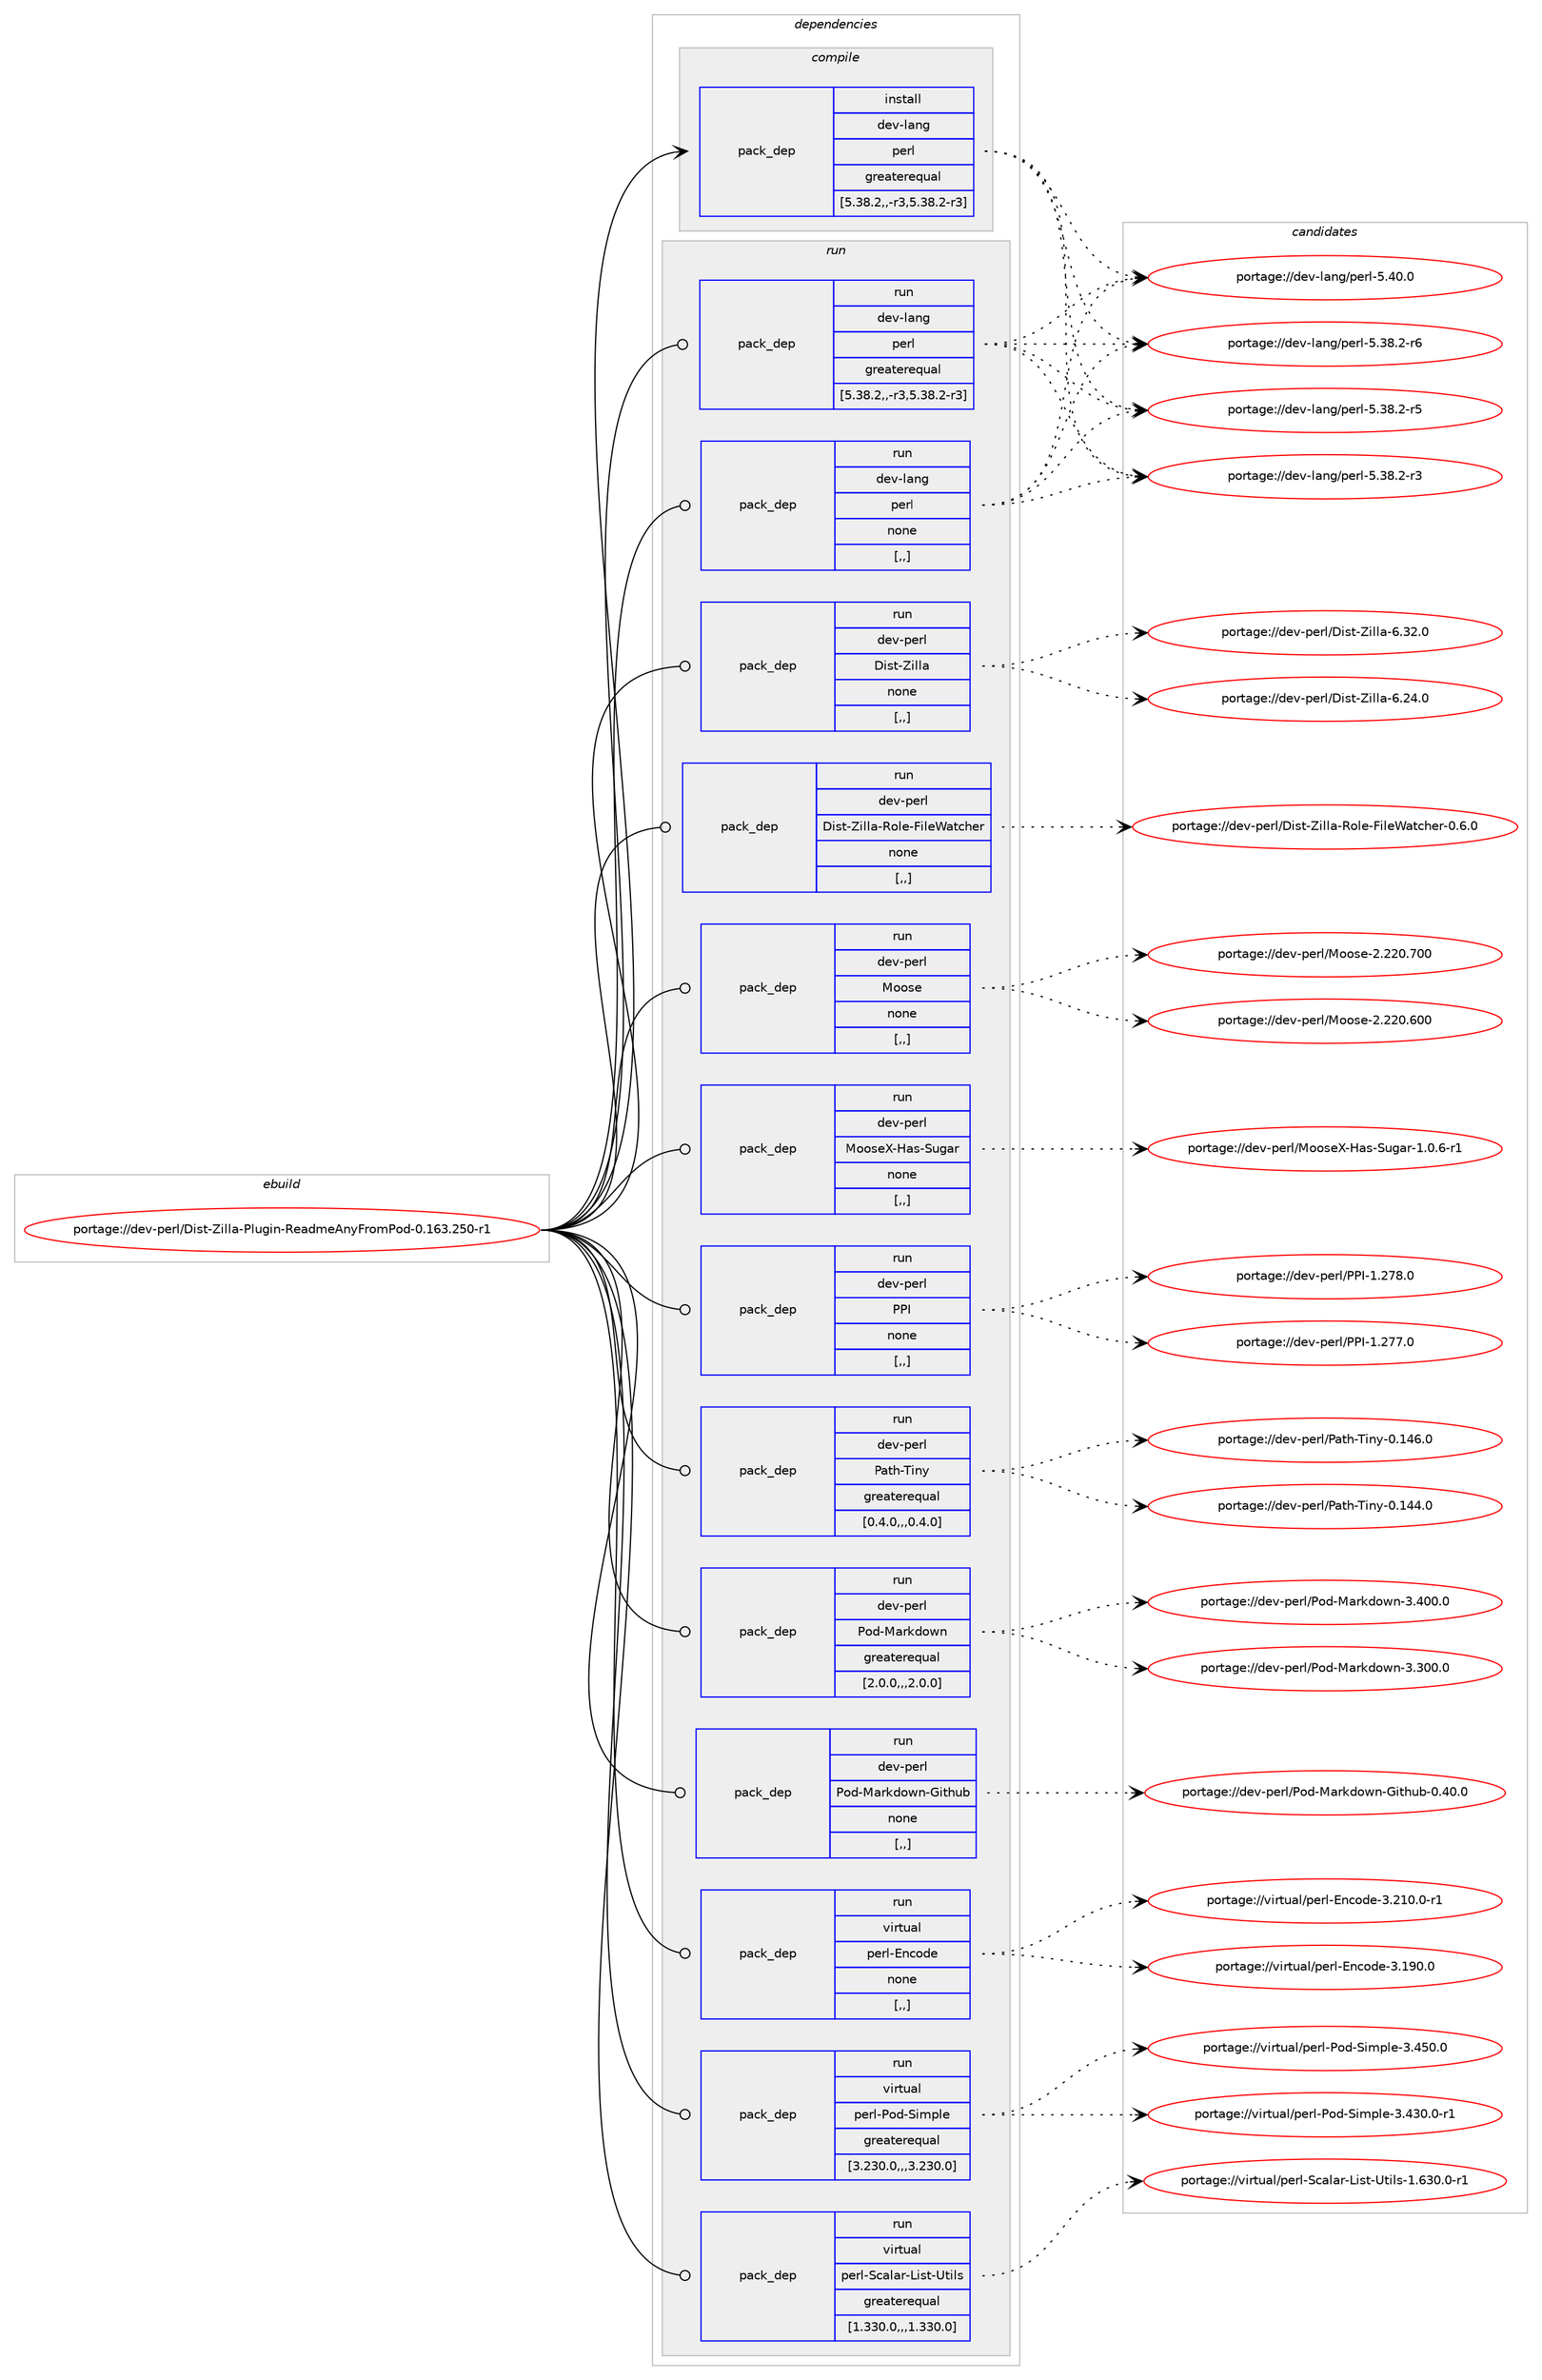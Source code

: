 digraph prolog {

# *************
# Graph options
# *************

newrank=true;
concentrate=true;
compound=true;
graph [rankdir=LR,fontname=Helvetica,fontsize=10,ranksep=1.5];#, ranksep=2.5, nodesep=0.2];
edge  [arrowhead=vee];
node  [fontname=Helvetica,fontsize=10];

# **********
# The ebuild
# **********

subgraph cluster_leftcol {
color=gray;
label=<<i>ebuild</i>>;
id [label="portage://dev-perl/Dist-Zilla-Plugin-ReadmeAnyFromPod-0.163.250-r1", color=red, width=4, href="../dev-perl/Dist-Zilla-Plugin-ReadmeAnyFromPod-0.163.250-r1.svg"];
}

# ****************
# The dependencies
# ****************

subgraph cluster_midcol {
color=gray;
label=<<i>dependencies</i>>;
subgraph cluster_compile {
fillcolor="#eeeeee";
style=filled;
label=<<i>compile</i>>;
subgraph pack98674 {
dependency129774 [label=<<TABLE BORDER="0" CELLBORDER="1" CELLSPACING="0" CELLPADDING="4" WIDTH="220"><TR><TD ROWSPAN="6" CELLPADDING="30">pack_dep</TD></TR><TR><TD WIDTH="110">install</TD></TR><TR><TD>dev-lang</TD></TR><TR><TD>perl</TD></TR><TR><TD>greaterequal</TD></TR><TR><TD>[5.38.2,,-r3,5.38.2-r3]</TD></TR></TABLE>>, shape=none, color=blue];
}
id:e -> dependency129774:w [weight=20,style="solid",arrowhead="vee"];
}
subgraph cluster_compileandrun {
fillcolor="#eeeeee";
style=filled;
label=<<i>compile and run</i>>;
}
subgraph cluster_run {
fillcolor="#eeeeee";
style=filled;
label=<<i>run</i>>;
subgraph pack98675 {
dependency129775 [label=<<TABLE BORDER="0" CELLBORDER="1" CELLSPACING="0" CELLPADDING="4" WIDTH="220"><TR><TD ROWSPAN="6" CELLPADDING="30">pack_dep</TD></TR><TR><TD WIDTH="110">run</TD></TR><TR><TD>dev-lang</TD></TR><TR><TD>perl</TD></TR><TR><TD>greaterequal</TD></TR><TR><TD>[5.38.2,,-r3,5.38.2-r3]</TD></TR></TABLE>>, shape=none, color=blue];
}
id:e -> dependency129775:w [weight=20,style="solid",arrowhead="odot"];
subgraph pack98676 {
dependency129776 [label=<<TABLE BORDER="0" CELLBORDER="1" CELLSPACING="0" CELLPADDING="4" WIDTH="220"><TR><TD ROWSPAN="6" CELLPADDING="30">pack_dep</TD></TR><TR><TD WIDTH="110">run</TD></TR><TR><TD>dev-lang</TD></TR><TR><TD>perl</TD></TR><TR><TD>none</TD></TR><TR><TD>[,,]</TD></TR></TABLE>>, shape=none, color=blue];
}
id:e -> dependency129776:w [weight=20,style="solid",arrowhead="odot"];
subgraph pack98677 {
dependency129777 [label=<<TABLE BORDER="0" CELLBORDER="1" CELLSPACING="0" CELLPADDING="4" WIDTH="220"><TR><TD ROWSPAN="6" CELLPADDING="30">pack_dep</TD></TR><TR><TD WIDTH="110">run</TD></TR><TR><TD>dev-perl</TD></TR><TR><TD>Dist-Zilla</TD></TR><TR><TD>none</TD></TR><TR><TD>[,,]</TD></TR></TABLE>>, shape=none, color=blue];
}
id:e -> dependency129777:w [weight=20,style="solid",arrowhead="odot"];
subgraph pack98678 {
dependency129778 [label=<<TABLE BORDER="0" CELLBORDER="1" CELLSPACING="0" CELLPADDING="4" WIDTH="220"><TR><TD ROWSPAN="6" CELLPADDING="30">pack_dep</TD></TR><TR><TD WIDTH="110">run</TD></TR><TR><TD>dev-perl</TD></TR><TR><TD>Dist-Zilla-Role-FileWatcher</TD></TR><TR><TD>none</TD></TR><TR><TD>[,,]</TD></TR></TABLE>>, shape=none, color=blue];
}
id:e -> dependency129778:w [weight=20,style="solid",arrowhead="odot"];
subgraph pack98679 {
dependency129779 [label=<<TABLE BORDER="0" CELLBORDER="1" CELLSPACING="0" CELLPADDING="4" WIDTH="220"><TR><TD ROWSPAN="6" CELLPADDING="30">pack_dep</TD></TR><TR><TD WIDTH="110">run</TD></TR><TR><TD>dev-perl</TD></TR><TR><TD>Moose</TD></TR><TR><TD>none</TD></TR><TR><TD>[,,]</TD></TR></TABLE>>, shape=none, color=blue];
}
id:e -> dependency129779:w [weight=20,style="solid",arrowhead="odot"];
subgraph pack98680 {
dependency129780 [label=<<TABLE BORDER="0" CELLBORDER="1" CELLSPACING="0" CELLPADDING="4" WIDTH="220"><TR><TD ROWSPAN="6" CELLPADDING="30">pack_dep</TD></TR><TR><TD WIDTH="110">run</TD></TR><TR><TD>dev-perl</TD></TR><TR><TD>MooseX-Has-Sugar</TD></TR><TR><TD>none</TD></TR><TR><TD>[,,]</TD></TR></TABLE>>, shape=none, color=blue];
}
id:e -> dependency129780:w [weight=20,style="solid",arrowhead="odot"];
subgraph pack98681 {
dependency129781 [label=<<TABLE BORDER="0" CELLBORDER="1" CELLSPACING="0" CELLPADDING="4" WIDTH="220"><TR><TD ROWSPAN="6" CELLPADDING="30">pack_dep</TD></TR><TR><TD WIDTH="110">run</TD></TR><TR><TD>dev-perl</TD></TR><TR><TD>PPI</TD></TR><TR><TD>none</TD></TR><TR><TD>[,,]</TD></TR></TABLE>>, shape=none, color=blue];
}
id:e -> dependency129781:w [weight=20,style="solid",arrowhead="odot"];
subgraph pack98682 {
dependency129782 [label=<<TABLE BORDER="0" CELLBORDER="1" CELLSPACING="0" CELLPADDING="4" WIDTH="220"><TR><TD ROWSPAN="6" CELLPADDING="30">pack_dep</TD></TR><TR><TD WIDTH="110">run</TD></TR><TR><TD>dev-perl</TD></TR><TR><TD>Path-Tiny</TD></TR><TR><TD>greaterequal</TD></TR><TR><TD>[0.4.0,,,0.4.0]</TD></TR></TABLE>>, shape=none, color=blue];
}
id:e -> dependency129782:w [weight=20,style="solid",arrowhead="odot"];
subgraph pack98683 {
dependency129783 [label=<<TABLE BORDER="0" CELLBORDER="1" CELLSPACING="0" CELLPADDING="4" WIDTH="220"><TR><TD ROWSPAN="6" CELLPADDING="30">pack_dep</TD></TR><TR><TD WIDTH="110">run</TD></TR><TR><TD>dev-perl</TD></TR><TR><TD>Pod-Markdown</TD></TR><TR><TD>greaterequal</TD></TR><TR><TD>[2.0.0,,,2.0.0]</TD></TR></TABLE>>, shape=none, color=blue];
}
id:e -> dependency129783:w [weight=20,style="solid",arrowhead="odot"];
subgraph pack98684 {
dependency129784 [label=<<TABLE BORDER="0" CELLBORDER="1" CELLSPACING="0" CELLPADDING="4" WIDTH="220"><TR><TD ROWSPAN="6" CELLPADDING="30">pack_dep</TD></TR><TR><TD WIDTH="110">run</TD></TR><TR><TD>dev-perl</TD></TR><TR><TD>Pod-Markdown-Github</TD></TR><TR><TD>none</TD></TR><TR><TD>[,,]</TD></TR></TABLE>>, shape=none, color=blue];
}
id:e -> dependency129784:w [weight=20,style="solid",arrowhead="odot"];
subgraph pack98685 {
dependency129785 [label=<<TABLE BORDER="0" CELLBORDER="1" CELLSPACING="0" CELLPADDING="4" WIDTH="220"><TR><TD ROWSPAN="6" CELLPADDING="30">pack_dep</TD></TR><TR><TD WIDTH="110">run</TD></TR><TR><TD>virtual</TD></TR><TR><TD>perl-Encode</TD></TR><TR><TD>none</TD></TR><TR><TD>[,,]</TD></TR></TABLE>>, shape=none, color=blue];
}
id:e -> dependency129785:w [weight=20,style="solid",arrowhead="odot"];
subgraph pack98686 {
dependency129786 [label=<<TABLE BORDER="0" CELLBORDER="1" CELLSPACING="0" CELLPADDING="4" WIDTH="220"><TR><TD ROWSPAN="6" CELLPADDING="30">pack_dep</TD></TR><TR><TD WIDTH="110">run</TD></TR><TR><TD>virtual</TD></TR><TR><TD>perl-Pod-Simple</TD></TR><TR><TD>greaterequal</TD></TR><TR><TD>[3.230.0,,,3.230.0]</TD></TR></TABLE>>, shape=none, color=blue];
}
id:e -> dependency129786:w [weight=20,style="solid",arrowhead="odot"];
subgraph pack98687 {
dependency129787 [label=<<TABLE BORDER="0" CELLBORDER="1" CELLSPACING="0" CELLPADDING="4" WIDTH="220"><TR><TD ROWSPAN="6" CELLPADDING="30">pack_dep</TD></TR><TR><TD WIDTH="110">run</TD></TR><TR><TD>virtual</TD></TR><TR><TD>perl-Scalar-List-Utils</TD></TR><TR><TD>greaterequal</TD></TR><TR><TD>[1.330.0,,,1.330.0]</TD></TR></TABLE>>, shape=none, color=blue];
}
id:e -> dependency129787:w [weight=20,style="solid",arrowhead="odot"];
}
}

# **************
# The candidates
# **************

subgraph cluster_choices {
rank=same;
color=gray;
label=<<i>candidates</i>>;

subgraph choice98674 {
color=black;
nodesep=1;
choice10010111845108971101034711210111410845534652484648 [label="portage://dev-lang/perl-5.40.0", color=red, width=4,href="../dev-lang/perl-5.40.0.svg"];
choice100101118451089711010347112101114108455346515646504511454 [label="portage://dev-lang/perl-5.38.2-r6", color=red, width=4,href="../dev-lang/perl-5.38.2-r6.svg"];
choice100101118451089711010347112101114108455346515646504511453 [label="portage://dev-lang/perl-5.38.2-r5", color=red, width=4,href="../dev-lang/perl-5.38.2-r5.svg"];
choice100101118451089711010347112101114108455346515646504511451 [label="portage://dev-lang/perl-5.38.2-r3", color=red, width=4,href="../dev-lang/perl-5.38.2-r3.svg"];
dependency129774:e -> choice10010111845108971101034711210111410845534652484648:w [style=dotted,weight="100"];
dependency129774:e -> choice100101118451089711010347112101114108455346515646504511454:w [style=dotted,weight="100"];
dependency129774:e -> choice100101118451089711010347112101114108455346515646504511453:w [style=dotted,weight="100"];
dependency129774:e -> choice100101118451089711010347112101114108455346515646504511451:w [style=dotted,weight="100"];
}
subgraph choice98675 {
color=black;
nodesep=1;
choice10010111845108971101034711210111410845534652484648 [label="portage://dev-lang/perl-5.40.0", color=red, width=4,href="../dev-lang/perl-5.40.0.svg"];
choice100101118451089711010347112101114108455346515646504511454 [label="portage://dev-lang/perl-5.38.2-r6", color=red, width=4,href="../dev-lang/perl-5.38.2-r6.svg"];
choice100101118451089711010347112101114108455346515646504511453 [label="portage://dev-lang/perl-5.38.2-r5", color=red, width=4,href="../dev-lang/perl-5.38.2-r5.svg"];
choice100101118451089711010347112101114108455346515646504511451 [label="portage://dev-lang/perl-5.38.2-r3", color=red, width=4,href="../dev-lang/perl-5.38.2-r3.svg"];
dependency129775:e -> choice10010111845108971101034711210111410845534652484648:w [style=dotted,weight="100"];
dependency129775:e -> choice100101118451089711010347112101114108455346515646504511454:w [style=dotted,weight="100"];
dependency129775:e -> choice100101118451089711010347112101114108455346515646504511453:w [style=dotted,weight="100"];
dependency129775:e -> choice100101118451089711010347112101114108455346515646504511451:w [style=dotted,weight="100"];
}
subgraph choice98676 {
color=black;
nodesep=1;
choice10010111845108971101034711210111410845534652484648 [label="portage://dev-lang/perl-5.40.0", color=red, width=4,href="../dev-lang/perl-5.40.0.svg"];
choice100101118451089711010347112101114108455346515646504511454 [label="portage://dev-lang/perl-5.38.2-r6", color=red, width=4,href="../dev-lang/perl-5.38.2-r6.svg"];
choice100101118451089711010347112101114108455346515646504511453 [label="portage://dev-lang/perl-5.38.2-r5", color=red, width=4,href="../dev-lang/perl-5.38.2-r5.svg"];
choice100101118451089711010347112101114108455346515646504511451 [label="portage://dev-lang/perl-5.38.2-r3", color=red, width=4,href="../dev-lang/perl-5.38.2-r3.svg"];
dependency129776:e -> choice10010111845108971101034711210111410845534652484648:w [style=dotted,weight="100"];
dependency129776:e -> choice100101118451089711010347112101114108455346515646504511454:w [style=dotted,weight="100"];
dependency129776:e -> choice100101118451089711010347112101114108455346515646504511453:w [style=dotted,weight="100"];
dependency129776:e -> choice100101118451089711010347112101114108455346515646504511451:w [style=dotted,weight="100"];
}
subgraph choice98677 {
color=black;
nodesep=1;
choice10010111845112101114108476810511511645901051081089745544651504648 [label="portage://dev-perl/Dist-Zilla-6.32.0", color=red, width=4,href="../dev-perl/Dist-Zilla-6.32.0.svg"];
choice10010111845112101114108476810511511645901051081089745544650524648 [label="portage://dev-perl/Dist-Zilla-6.24.0", color=red, width=4,href="../dev-perl/Dist-Zilla-6.24.0.svg"];
dependency129777:e -> choice10010111845112101114108476810511511645901051081089745544651504648:w [style=dotted,weight="100"];
dependency129777:e -> choice10010111845112101114108476810511511645901051081089745544650524648:w [style=dotted,weight="100"];
}
subgraph choice98678 {
color=black;
nodesep=1;
choice10010111845112101114108476810511511645901051081089745821111081014570105108101879711699104101114454846544648 [label="portage://dev-perl/Dist-Zilla-Role-FileWatcher-0.6.0", color=red, width=4,href="../dev-perl/Dist-Zilla-Role-FileWatcher-0.6.0.svg"];
dependency129778:e -> choice10010111845112101114108476810511511645901051081089745821111081014570105108101879711699104101114454846544648:w [style=dotted,weight="100"];
}
subgraph choice98679 {
color=black;
nodesep=1;
choice10010111845112101114108477711111111510145504650504846554848 [label="portage://dev-perl/Moose-2.220.700", color=red, width=4,href="../dev-perl/Moose-2.220.700.svg"];
choice10010111845112101114108477711111111510145504650504846544848 [label="portage://dev-perl/Moose-2.220.600", color=red, width=4,href="../dev-perl/Moose-2.220.600.svg"];
dependency129779:e -> choice10010111845112101114108477711111111510145504650504846554848:w [style=dotted,weight="100"];
dependency129779:e -> choice10010111845112101114108477711111111510145504650504846544848:w [style=dotted,weight="100"];
}
subgraph choice98680 {
color=black;
nodesep=1;
choice100101118451121011141084777111111115101884572971154583117103971144549464846544511449 [label="portage://dev-perl/MooseX-Has-Sugar-1.0.6-r1", color=red, width=4,href="../dev-perl/MooseX-Has-Sugar-1.0.6-r1.svg"];
dependency129780:e -> choice100101118451121011141084777111111115101884572971154583117103971144549464846544511449:w [style=dotted,weight="100"];
}
subgraph choice98681 {
color=black;
nodesep=1;
choice10010111845112101114108478080734549465055564648 [label="portage://dev-perl/PPI-1.278.0", color=red, width=4,href="../dev-perl/PPI-1.278.0.svg"];
choice10010111845112101114108478080734549465055554648 [label="portage://dev-perl/PPI-1.277.0", color=red, width=4,href="../dev-perl/PPI-1.277.0.svg"];
dependency129781:e -> choice10010111845112101114108478080734549465055564648:w [style=dotted,weight="100"];
dependency129781:e -> choice10010111845112101114108478080734549465055554648:w [style=dotted,weight="100"];
}
subgraph choice98682 {
color=black;
nodesep=1;
choice1001011184511210111410847809711610445841051101214548464952544648 [label="portage://dev-perl/Path-Tiny-0.146.0", color=red, width=4,href="../dev-perl/Path-Tiny-0.146.0.svg"];
choice1001011184511210111410847809711610445841051101214548464952524648 [label="portage://dev-perl/Path-Tiny-0.144.0", color=red, width=4,href="../dev-perl/Path-Tiny-0.144.0.svg"];
dependency129782:e -> choice1001011184511210111410847809711610445841051101214548464952544648:w [style=dotted,weight="100"];
dependency129782:e -> choice1001011184511210111410847809711610445841051101214548464952524648:w [style=dotted,weight="100"];
}
subgraph choice98683 {
color=black;
nodesep=1;
choice1001011184511210111410847801111004577971141071001111191104551465248484648 [label="portage://dev-perl/Pod-Markdown-3.400.0", color=red, width=4,href="../dev-perl/Pod-Markdown-3.400.0.svg"];
choice1001011184511210111410847801111004577971141071001111191104551465148484648 [label="portage://dev-perl/Pod-Markdown-3.300.0", color=red, width=4,href="../dev-perl/Pod-Markdown-3.300.0.svg"];
dependency129783:e -> choice1001011184511210111410847801111004577971141071001111191104551465248484648:w [style=dotted,weight="100"];
dependency129783:e -> choice1001011184511210111410847801111004577971141071001111191104551465148484648:w [style=dotted,weight="100"];
}
subgraph choice98684 {
color=black;
nodesep=1;
choice10010111845112101114108478011110045779711410710011111911045711051161041179845484652484648 [label="portage://dev-perl/Pod-Markdown-Github-0.40.0", color=red, width=4,href="../dev-perl/Pod-Markdown-Github-0.40.0.svg"];
dependency129784:e -> choice10010111845112101114108478011110045779711410710011111911045711051161041179845484652484648:w [style=dotted,weight="100"];
}
subgraph choice98685 {
color=black;
nodesep=1;
choice118105114116117971084711210111410845691109911110010145514650494846484511449 [label="portage://virtual/perl-Encode-3.210.0-r1", color=red, width=4,href="../virtual/perl-Encode-3.210.0-r1.svg"];
choice11810511411611797108471121011141084569110991111001014551464957484648 [label="portage://virtual/perl-Encode-3.190.0", color=red, width=4,href="../virtual/perl-Encode-3.190.0.svg"];
dependency129785:e -> choice118105114116117971084711210111410845691109911110010145514650494846484511449:w [style=dotted,weight="100"];
dependency129785:e -> choice11810511411611797108471121011141084569110991111001014551464957484648:w [style=dotted,weight="100"];
}
subgraph choice98686 {
color=black;
nodesep=1;
choice1181051141161179710847112101114108458011110045831051091121081014551465253484648 [label="portage://virtual/perl-Pod-Simple-3.450.0", color=red, width=4,href="../virtual/perl-Pod-Simple-3.450.0.svg"];
choice11810511411611797108471121011141084580111100458310510911210810145514652514846484511449 [label="portage://virtual/perl-Pod-Simple-3.430.0-r1", color=red, width=4,href="../virtual/perl-Pod-Simple-3.430.0-r1.svg"];
dependency129786:e -> choice1181051141161179710847112101114108458011110045831051091121081014551465253484648:w [style=dotted,weight="100"];
dependency129786:e -> choice11810511411611797108471121011141084580111100458310510911210810145514652514846484511449:w [style=dotted,weight="100"];
}
subgraph choice98687 {
color=black;
nodesep=1;
choice118105114116117971084711210111410845839997108971144576105115116458511610510811545494654514846484511449 [label="portage://virtual/perl-Scalar-List-Utils-1.630.0-r1", color=red, width=4,href="../virtual/perl-Scalar-List-Utils-1.630.0-r1.svg"];
dependency129787:e -> choice118105114116117971084711210111410845839997108971144576105115116458511610510811545494654514846484511449:w [style=dotted,weight="100"];
}
}

}
